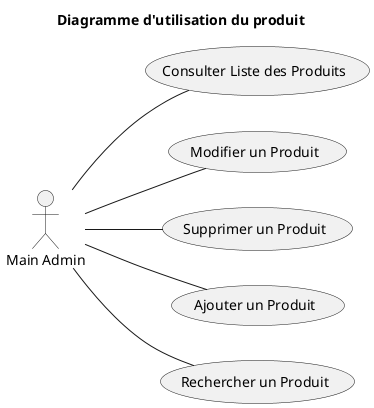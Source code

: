 ' @startuml
' title Diagramme d'utilisation du produit 

' left to right direction

' actor User

' usecase "Consulter Liste des Produits" as UC1
' usecase "Modifier un Produit" as UC2
' usecase "Supprimer un Produit" as UC3
' usecase "Ajouter un Produit" as UC4
' usecase "Rechercher un Produit" as UC5

' User -- UC1
' User -- UC2
' User -- UC3
' User -- UC4
' User -- UC5

' @enduml
@startuml
left to right direction
title Diagramme d'utilisation du produit 
"Main Admin" as Admin
Admin -- (Consulter Liste des Produits)
Admin -- (Modifier un Produit)
Admin -- (Supprimer un Produit)
Admin -- (Ajouter un Produit)
Admin -- (Rechercher un Produit)

@enduml
